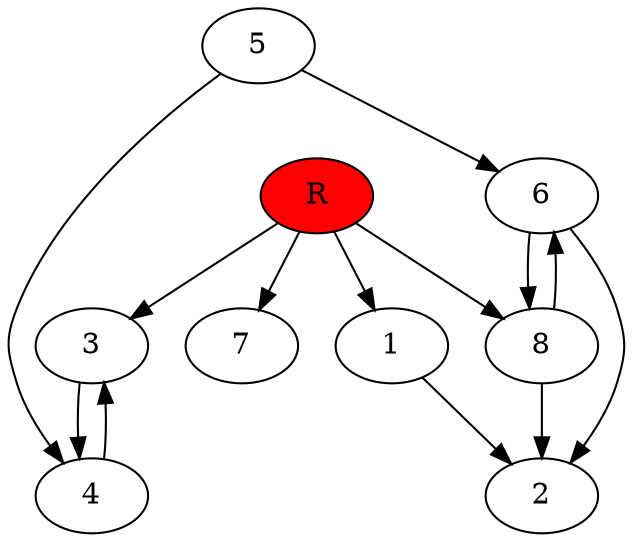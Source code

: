 digraph prb24102 {
	1
	2
	3
	4
	5
	6
	7
	8
	R [fillcolor="#ff0000" style=filled]
	1 -> 2
	3 -> 4
	4 -> 3
	5 -> 4
	5 -> 6
	6 -> 2
	6 -> 8
	8 -> 2
	8 -> 6
	R -> 1
	R -> 3
	R -> 7
	R -> 8
}
